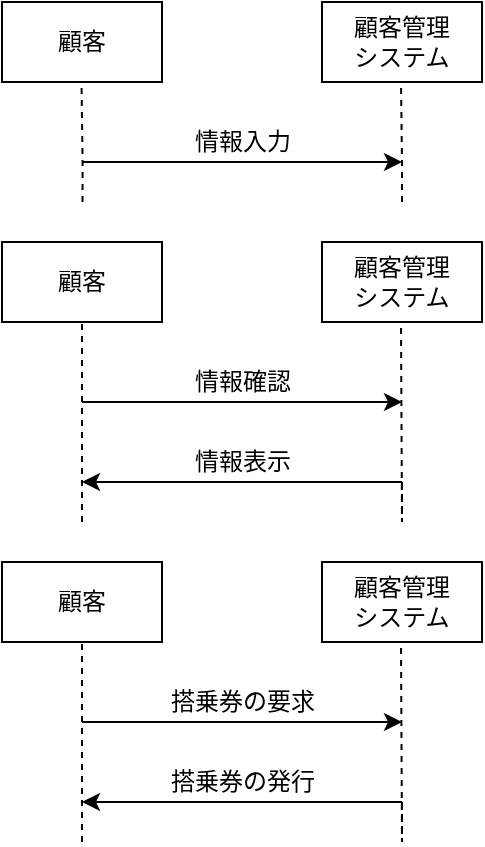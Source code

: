 <mxfile version="15.4.0" type="device"><diagram id="QGXcunawOqMaDaXwpiOv" name="ページ1"><mxGraphModel dx="918" dy="688" grid="1" gridSize="10" guides="1" tooltips="1" connect="1" arrows="1" fold="1" page="1" pageScale="1" pageWidth="827" pageHeight="1169" math="0" shadow="0"><root><mxCell id="0"/><mxCell id="1" parent="0"/><mxCell id="qYHbMFalV8mgtC4Yylf1-1" value="顧客" style="rounded=0;whiteSpace=wrap;html=1;" parent="1" vertex="1"><mxGeometry x="80" y="280" width="80" height="40" as="geometry"/></mxCell><mxCell id="qYHbMFalV8mgtC4Yylf1-2" value="顧客管理&lt;br&gt;システム" style="rounded=0;whiteSpace=wrap;html=1;" parent="1" vertex="1"><mxGeometry x="240" y="280" width="80" height="40" as="geometry"/></mxCell><mxCell id="qYHbMFalV8mgtC4Yylf1-6" value="" style="endArrow=none;dashed=1;html=1;rounded=0;edgeStyle=orthogonalEdgeStyle;entryX=0.5;entryY=1;entryDx=0;entryDy=0;" parent="1" edge="1"><mxGeometry width="50" height="50" relative="1" as="geometry"><mxPoint x="280" y="380" as="sourcePoint"/><mxPoint x="279.5" y="320" as="targetPoint"/><Array as="points"><mxPoint x="280" y="360"/><mxPoint x="280" y="360"/></Array></mxGeometry></mxCell><mxCell id="qYHbMFalV8mgtC4Yylf1-7" value="" style="endArrow=classic;html=1;rounded=0;edgeStyle=orthogonalEdgeStyle;" parent="1" edge="1"><mxGeometry width="50" height="50" relative="1" as="geometry"><mxPoint x="120" y="360" as="sourcePoint"/><mxPoint x="280" y="360" as="targetPoint"/></mxGeometry></mxCell><mxCell id="qYHbMFalV8mgtC4Yylf1-8" value="情報入力" style="text;html=1;align=center;verticalAlign=middle;resizable=0;points=[];autosize=1;strokeColor=none;fillColor=none;" parent="1" vertex="1"><mxGeometry x="170" y="340" width="60" height="20" as="geometry"/></mxCell><mxCell id="cWaYF1s6eoARKF4FynGr-6" value="" style="endArrow=classic;html=1;rounded=0;edgeStyle=orthogonalEdgeStyle;" edge="1" parent="1"><mxGeometry width="50" height="50" relative="1" as="geometry"><mxPoint x="120" y="480" as="sourcePoint"/><mxPoint x="280" y="480" as="targetPoint"/></mxGeometry></mxCell><mxCell id="cWaYF1s6eoARKF4FynGr-7" value="情報確認" style="text;html=1;align=center;verticalAlign=middle;resizable=0;points=[];autosize=1;strokeColor=none;fillColor=none;" vertex="1" parent="1"><mxGeometry x="170" y="460" width="60" height="20" as="geometry"/></mxCell><mxCell id="cWaYF1s6eoARKF4FynGr-8" value="情報表示" style="text;html=1;align=center;verticalAlign=middle;resizable=0;points=[];autosize=1;strokeColor=none;fillColor=none;" vertex="1" parent="1"><mxGeometry x="170" y="500" width="60" height="20" as="geometry"/></mxCell><mxCell id="cWaYF1s6eoARKF4FynGr-9" value="" style="endArrow=classic;html=1;rounded=0;edgeStyle=orthogonalEdgeStyle;" edge="1" parent="1"><mxGeometry width="50" height="50" relative="1" as="geometry"><mxPoint x="280" y="520" as="sourcePoint"/><mxPoint x="120" y="520" as="targetPoint"/></mxGeometry></mxCell><mxCell id="cWaYF1s6eoARKF4FynGr-16" value="顧客" style="rounded=0;whiteSpace=wrap;html=1;" vertex="1" parent="1"><mxGeometry x="80" y="400" width="80" height="40" as="geometry"/></mxCell><mxCell id="cWaYF1s6eoARKF4FynGr-17" value="顧客管理&lt;br&gt;システム" style="rounded=0;whiteSpace=wrap;html=1;" vertex="1" parent="1"><mxGeometry x="240" y="400" width="80" height="40" as="geometry"/></mxCell><mxCell id="cWaYF1s6eoARKF4FynGr-18" value="" style="endArrow=none;dashed=1;html=1;rounded=0;edgeStyle=orthogonalEdgeStyle;entryX=0.5;entryY=1;entryDx=0;entryDy=0;" edge="1" parent="1" target="cWaYF1s6eoARKF4FynGr-16"><mxGeometry width="50" height="50" relative="1" as="geometry"><mxPoint x="120" y="540" as="sourcePoint"/><mxPoint x="440" y="510" as="targetPoint"/><Array as="points"><mxPoint x="120" y="530"/><mxPoint x="120" y="530"/></Array></mxGeometry></mxCell><mxCell id="cWaYF1s6eoARKF4FynGr-19" value="" style="endArrow=none;dashed=1;html=1;rounded=0;edgeStyle=orthogonalEdgeStyle;entryX=0.5;entryY=1;entryDx=0;entryDy=0;" edge="1" parent="1"><mxGeometry width="50" height="50" relative="1" as="geometry"><mxPoint x="280" y="520" as="sourcePoint"/><mxPoint x="279.5" y="440" as="targetPoint"/><Array as="points"><mxPoint x="280" y="540"/><mxPoint x="280" y="540"/></Array></mxGeometry></mxCell><mxCell id="cWaYF1s6eoARKF4FynGr-24" value="" style="endArrow=none;dashed=1;html=1;rounded=0;edgeStyle=orthogonalEdgeStyle;entryX=0.5;entryY=1;entryDx=0;entryDy=0;" edge="1" parent="1"><mxGeometry width="50" height="50" relative="1" as="geometry"><mxPoint x="120.25" y="380" as="sourcePoint"/><mxPoint x="119.75" y="320" as="targetPoint"/><Array as="points"><mxPoint x="120.25" y="360"/><mxPoint x="120.25" y="360"/></Array></mxGeometry></mxCell><mxCell id="cWaYF1s6eoARKF4FynGr-26" value="" style="endArrow=classic;html=1;rounded=0;edgeStyle=orthogonalEdgeStyle;" edge="1" parent="1"><mxGeometry width="50" height="50" relative="1" as="geometry"><mxPoint x="120" y="640" as="sourcePoint"/><mxPoint x="280" y="640" as="targetPoint"/></mxGeometry></mxCell><mxCell id="cWaYF1s6eoARKF4FynGr-27" value="搭乗券の要求" style="text;html=1;align=center;verticalAlign=middle;resizable=0;points=[];autosize=1;strokeColor=none;fillColor=none;" vertex="1" parent="1"><mxGeometry x="155" y="620" width="90" height="20" as="geometry"/></mxCell><mxCell id="cWaYF1s6eoARKF4FynGr-28" value="搭乗券の発行" style="text;html=1;align=center;verticalAlign=middle;resizable=0;points=[];autosize=1;strokeColor=none;fillColor=none;" vertex="1" parent="1"><mxGeometry x="155" y="660" width="90" height="20" as="geometry"/></mxCell><mxCell id="cWaYF1s6eoARKF4FynGr-29" value="" style="endArrow=classic;html=1;rounded=0;edgeStyle=orthogonalEdgeStyle;" edge="1" parent="1"><mxGeometry width="50" height="50" relative="1" as="geometry"><mxPoint x="280" y="680" as="sourcePoint"/><mxPoint x="120" y="680" as="targetPoint"/></mxGeometry></mxCell><mxCell id="cWaYF1s6eoARKF4FynGr-30" value="顧客" style="rounded=0;whiteSpace=wrap;html=1;" vertex="1" parent="1"><mxGeometry x="80" y="560" width="80" height="40" as="geometry"/></mxCell><mxCell id="cWaYF1s6eoARKF4FynGr-31" value="顧客管理&lt;br&gt;システム" style="rounded=0;whiteSpace=wrap;html=1;" vertex="1" parent="1"><mxGeometry x="240" y="560" width="80" height="40" as="geometry"/></mxCell><mxCell id="cWaYF1s6eoARKF4FynGr-32" value="" style="endArrow=none;dashed=1;html=1;rounded=0;edgeStyle=orthogonalEdgeStyle;entryX=0.5;entryY=1;entryDx=0;entryDy=0;" edge="1" parent="1" target="cWaYF1s6eoARKF4FynGr-30"><mxGeometry width="50" height="50" relative="1" as="geometry"><mxPoint x="120" y="700" as="sourcePoint"/><mxPoint x="440" y="670" as="targetPoint"/><Array as="points"><mxPoint x="120" y="690"/><mxPoint x="120" y="690"/></Array></mxGeometry></mxCell><mxCell id="cWaYF1s6eoARKF4FynGr-33" value="" style="endArrow=none;dashed=1;html=1;rounded=0;edgeStyle=orthogonalEdgeStyle;entryX=0.5;entryY=1;entryDx=0;entryDy=0;" edge="1" parent="1"><mxGeometry width="50" height="50" relative="1" as="geometry"><mxPoint x="280" y="680" as="sourcePoint"/><mxPoint x="279.5" y="600" as="targetPoint"/><Array as="points"><mxPoint x="280" y="700"/><mxPoint x="280" y="700"/></Array></mxGeometry></mxCell></root></mxGraphModel></diagram></mxfile>